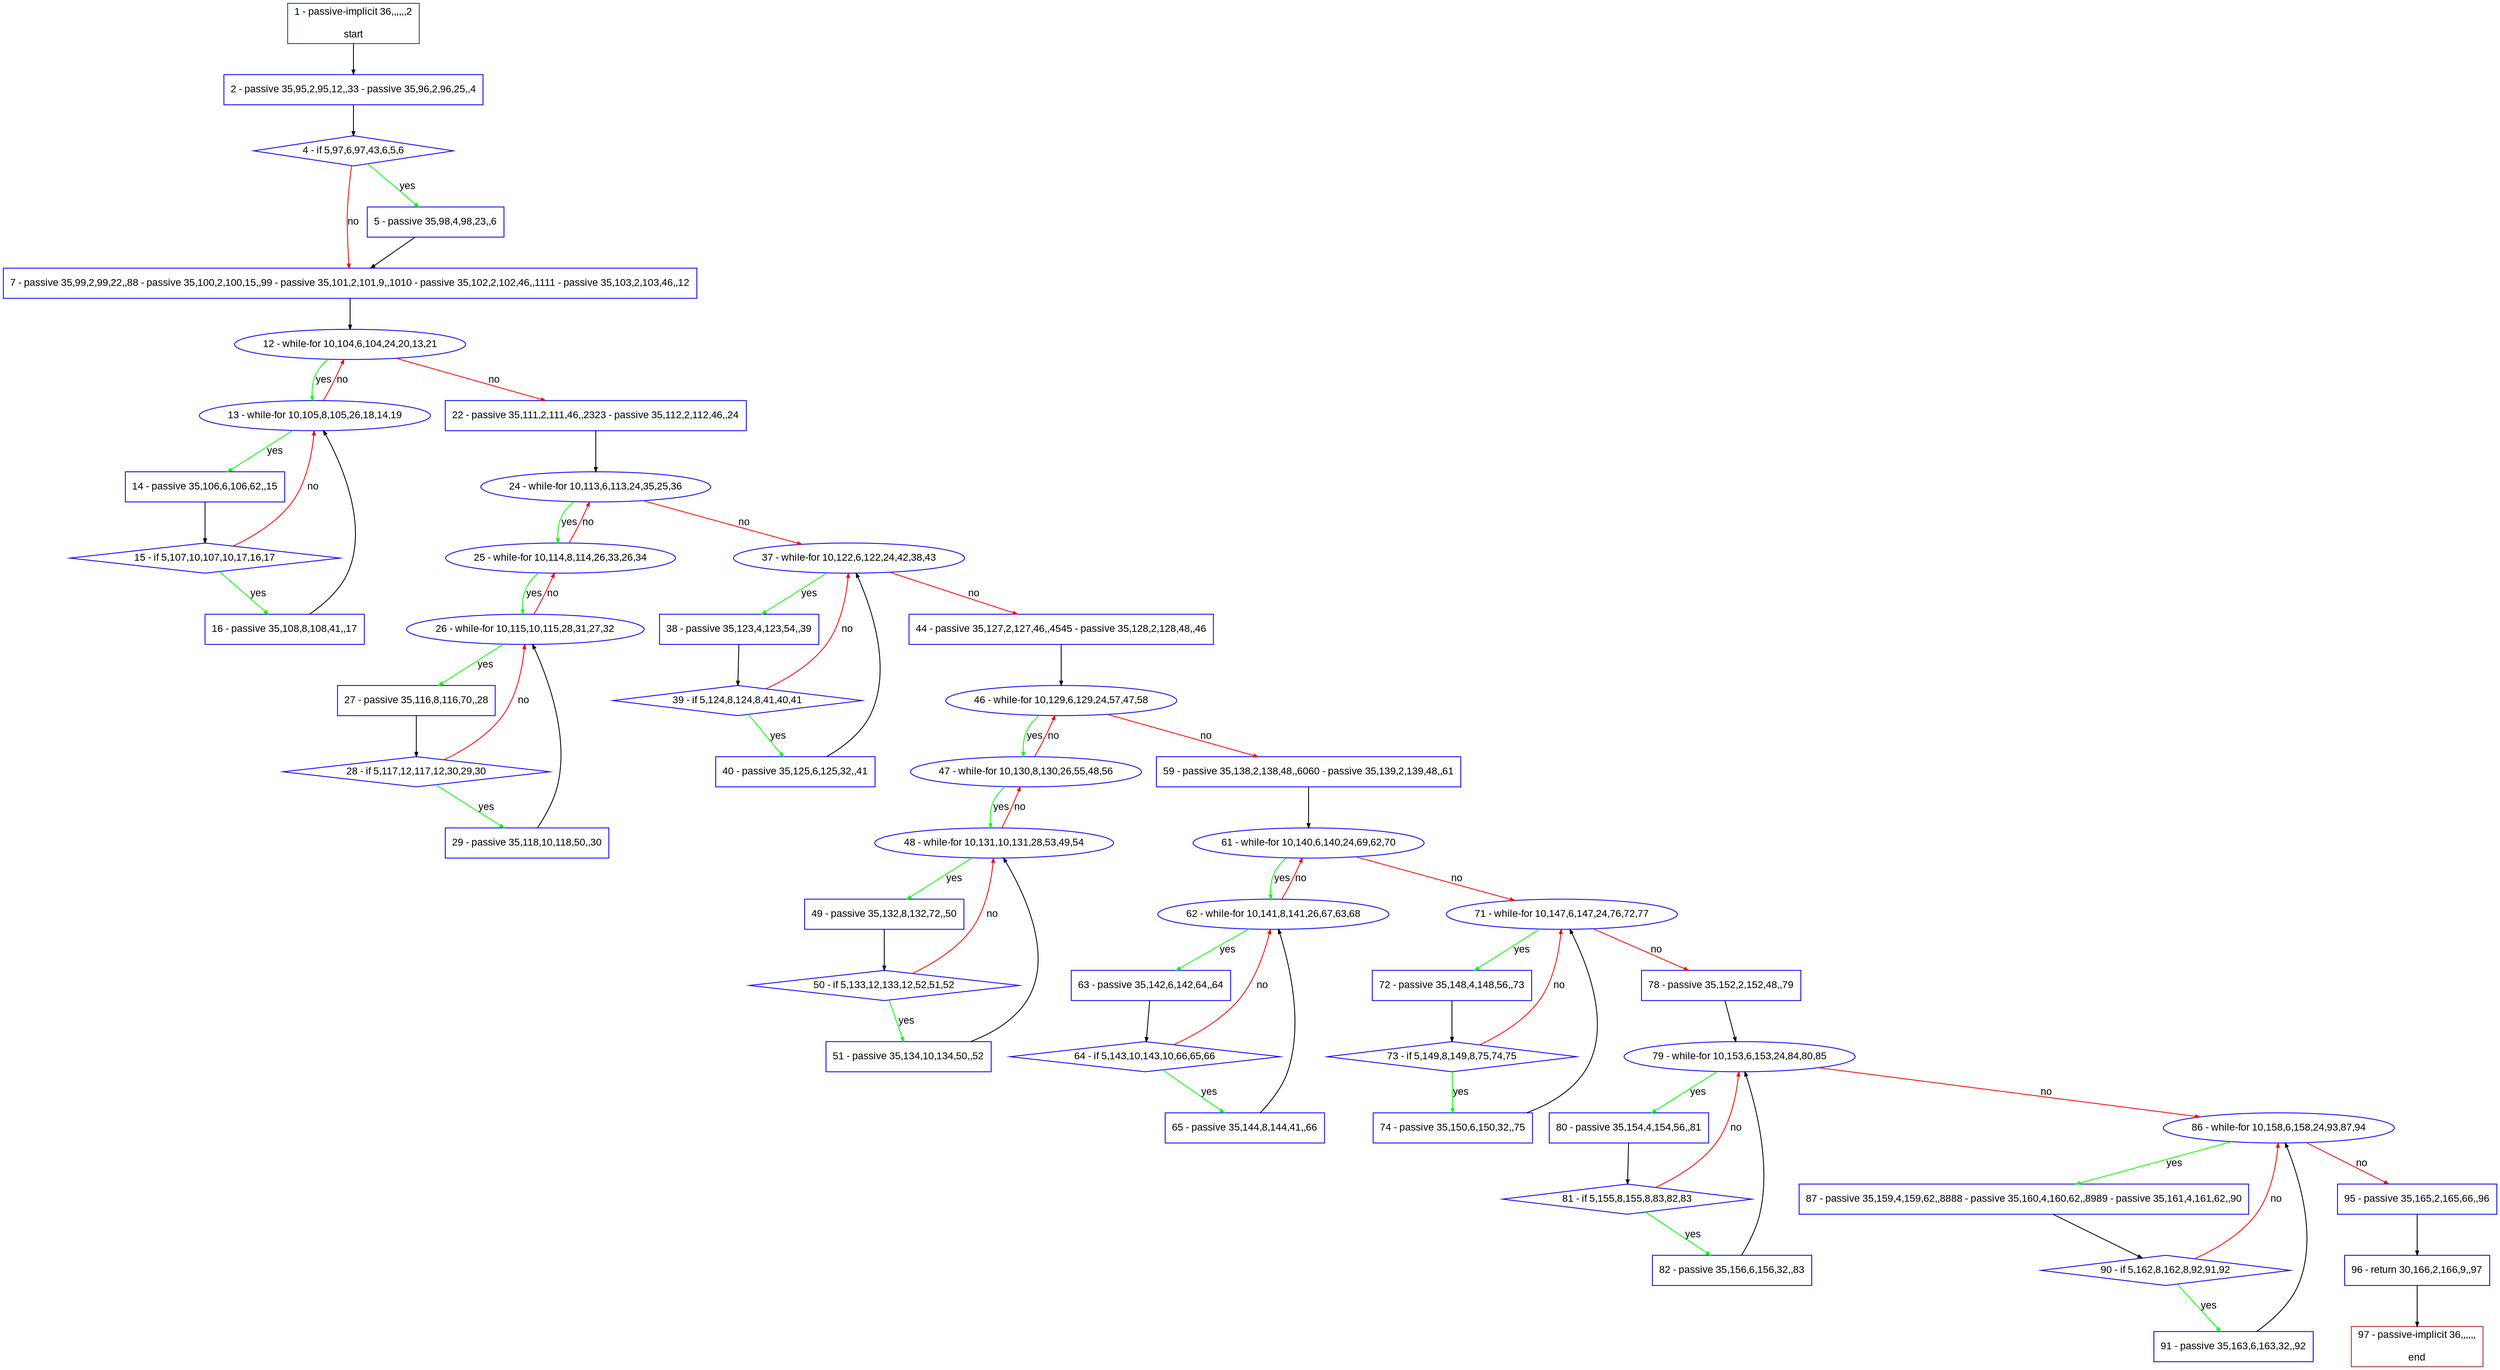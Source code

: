 digraph "" {
  graph [pack="true", label="", fontsize="12", packmode="clust", fontname="Arial", fillcolor="#FFFFCC", bgcolor="white", style="rounded,filled", compound="true"];
  node [node_initialized="no", label="", color="grey", fontsize="12", fillcolor="white", fontname="Arial", style="filled", shape="rectangle", compound="true", fixedsize="false"];
  edge [fontcolor="black", arrowhead="normal", arrowtail="none", arrowsize="0.5", ltail="", label="", color="black", fontsize="12", lhead="", fontname="Arial", dir="forward", compound="true"];
  __N1 [label="2 - passive 35,95,2,95,12,,33 - passive 35,96,2,96,25,,4", color="#0000ff", fillcolor="#ffffff", style="filled", shape="box"];
  __N2 [label="1 - passive-implicit 36,,,,,,2\n\nstart", color="#006400", fillcolor="#ffffff", style="filled", shape="box"];
  __N3 [label="4 - if 5,97,6,97,43,6,5,6", color="#0000ff", fillcolor="#ffffff", style="filled", shape="diamond"];
  __N4 [label="5 - passive 35,98,4,98,23,,6", color="#0000ff", fillcolor="#ffffff", style="filled", shape="box"];
  __N5 [label="7 - passive 35,99,2,99,22,,88 - passive 35,100,2,100,15,,99 - passive 35,101,2,101,9,,1010 - passive 35,102,2,102,46,,1111 - passive 35,103,2,103,46,,12", color="#0000ff", fillcolor="#ffffff", style="filled", shape="box"];
  __N6 [label="12 - while-for 10,104,6,104,24,20,13,21", color="#0000ff", fillcolor="#ffffff", style="filled", shape="oval"];
  __N7 [label="13 - while-for 10,105,8,105,26,18,14,19", color="#0000ff", fillcolor="#ffffff", style="filled", shape="oval"];
  __N8 [label="22 - passive 35,111,2,111,46,,2323 - passive 35,112,2,112,46,,24", color="#0000ff", fillcolor="#ffffff", style="filled", shape="box"];
  __N9 [label="14 - passive 35,106,6,106,62,,15", color="#0000ff", fillcolor="#ffffff", style="filled", shape="box"];
  __N10 [label="15 - if 5,107,10,107,10,17,16,17", color="#0000ff", fillcolor="#ffffff", style="filled", shape="diamond"];
  __N11 [label="16 - passive 35,108,8,108,41,,17", color="#0000ff", fillcolor="#ffffff", style="filled", shape="box"];
  __N12 [label="24 - while-for 10,113,6,113,24,35,25,36", color="#0000ff", fillcolor="#ffffff", style="filled", shape="oval"];
  __N13 [label="25 - while-for 10,114,8,114,26,33,26,34", color="#0000ff", fillcolor="#ffffff", style="filled", shape="oval"];
  __N14 [label="37 - while-for 10,122,6,122,24,42,38,43", color="#0000ff", fillcolor="#ffffff", style="filled", shape="oval"];
  __N15 [label="26 - while-for 10,115,10,115,28,31,27,32", color="#0000ff", fillcolor="#ffffff", style="filled", shape="oval"];
  __N16 [label="27 - passive 35,116,8,116,70,,28", color="#0000ff", fillcolor="#ffffff", style="filled", shape="box"];
  __N17 [label="28 - if 5,117,12,117,12,30,29,30", color="#0000ff", fillcolor="#ffffff", style="filled", shape="diamond"];
  __N18 [label="29 - passive 35,118,10,118,50,,30", color="#0000ff", fillcolor="#ffffff", style="filled", shape="box"];
  __N19 [label="38 - passive 35,123,4,123,54,,39", color="#0000ff", fillcolor="#ffffff", style="filled", shape="box"];
  __N20 [label="44 - passive 35,127,2,127,46,,4545 - passive 35,128,2,128,48,,46", color="#0000ff", fillcolor="#ffffff", style="filled", shape="box"];
  __N21 [label="39 - if 5,124,8,124,8,41,40,41", color="#0000ff", fillcolor="#ffffff", style="filled", shape="diamond"];
  __N22 [label="40 - passive 35,125,6,125,32,,41", color="#0000ff", fillcolor="#ffffff", style="filled", shape="box"];
  __N23 [label="46 - while-for 10,129,6,129,24,57,47,58", color="#0000ff", fillcolor="#ffffff", style="filled", shape="oval"];
  __N24 [label="47 - while-for 10,130,8,130,26,55,48,56", color="#0000ff", fillcolor="#ffffff", style="filled", shape="oval"];
  __N25 [label="59 - passive 35,138,2,138,48,,6060 - passive 35,139,2,139,48,,61", color="#0000ff", fillcolor="#ffffff", style="filled", shape="box"];
  __N26 [label="48 - while-for 10,131,10,131,28,53,49,54", color="#0000ff", fillcolor="#ffffff", style="filled", shape="oval"];
  __N27 [label="49 - passive 35,132,8,132,72,,50", color="#0000ff", fillcolor="#ffffff", style="filled", shape="box"];
  __N28 [label="50 - if 5,133,12,133,12,52,51,52", color="#0000ff", fillcolor="#ffffff", style="filled", shape="diamond"];
  __N29 [label="51 - passive 35,134,10,134,50,,52", color="#0000ff", fillcolor="#ffffff", style="filled", shape="box"];
  __N30 [label="61 - while-for 10,140,6,140,24,69,62,70", color="#0000ff", fillcolor="#ffffff", style="filled", shape="oval"];
  __N31 [label="62 - while-for 10,141,8,141,26,67,63,68", color="#0000ff", fillcolor="#ffffff", style="filled", shape="oval"];
  __N32 [label="71 - while-for 10,147,6,147,24,76,72,77", color="#0000ff", fillcolor="#ffffff", style="filled", shape="oval"];
  __N33 [label="63 - passive 35,142,6,142,64,,64", color="#0000ff", fillcolor="#ffffff", style="filled", shape="box"];
  __N34 [label="64 - if 5,143,10,143,10,66,65,66", color="#0000ff", fillcolor="#ffffff", style="filled", shape="diamond"];
  __N35 [label="65 - passive 35,144,8,144,41,,66", color="#0000ff", fillcolor="#ffffff", style="filled", shape="box"];
  __N36 [label="72 - passive 35,148,4,148,56,,73", color="#0000ff", fillcolor="#ffffff", style="filled", shape="box"];
  __N37 [label="78 - passive 35,152,2,152,48,,79", color="#0000ff", fillcolor="#ffffff", style="filled", shape="box"];
  __N38 [label="73 - if 5,149,8,149,8,75,74,75", color="#0000ff", fillcolor="#ffffff", style="filled", shape="diamond"];
  __N39 [label="74 - passive 35,150,6,150,32,,75", color="#0000ff", fillcolor="#ffffff", style="filled", shape="box"];
  __N40 [label="79 - while-for 10,153,6,153,24,84,80,85", color="#0000ff", fillcolor="#ffffff", style="filled", shape="oval"];
  __N41 [label="80 - passive 35,154,4,154,56,,81", color="#0000ff", fillcolor="#ffffff", style="filled", shape="box"];
  __N42 [label="86 - while-for 10,158,6,158,24,93,87,94", color="#0000ff", fillcolor="#ffffff", style="filled", shape="oval"];
  __N43 [label="81 - if 5,155,8,155,8,83,82,83", color="#0000ff", fillcolor="#ffffff", style="filled", shape="diamond"];
  __N44 [label="82 - passive 35,156,6,156,32,,83", color="#0000ff", fillcolor="#ffffff", style="filled", shape="box"];
  __N45 [label="87 - passive 35,159,4,159,62,,8888 - passive 35,160,4,160,62,,8989 - passive 35,161,4,161,62,,90", color="#0000ff", fillcolor="#ffffff", style="filled", shape="box"];
  __N46 [label="95 - passive 35,165,2,165,66,,96", color="#0000ff", fillcolor="#ffffff", style="filled", shape="box"];
  __N47 [label="90 - if 5,162,8,162,8,92,91,92", color="#0000ff", fillcolor="#ffffff", style="filled", shape="diamond"];
  __N48 [label="91 - passive 35,163,6,163,32,,92", color="#0000ff", fillcolor="#ffffff", style="filled", shape="box"];
  __N49 [label="96 - return 30,166,2,166,9,,97", color="#0000ff", fillcolor="#ffffff", style="filled", shape="box"];
  __N50 [label="97 - passive-implicit 36,,,,,,\n\nend", color="#a52a2a", fillcolor="#ffffff", style="filled", shape="box"];
  __N2 -> __N1 [arrowhead="normal", arrowtail="none", color="#000000", label="", dir="forward"];
  __N1 -> __N3 [arrowhead="normal", arrowtail="none", color="#000000", label="", dir="forward"];
  __N3 -> __N4 [arrowhead="normal", arrowtail="none", color="#00ff00", label="yes", dir="forward"];
  __N3 -> __N5 [arrowhead="normal", arrowtail="none", color="#ff0000", label="no", dir="forward"];
  __N4 -> __N5 [arrowhead="normal", arrowtail="none", color="#000000", label="", dir="forward"];
  __N5 -> __N6 [arrowhead="normal", arrowtail="none", color="#000000", label="", dir="forward"];
  __N6 -> __N7 [arrowhead="normal", arrowtail="none", color="#00ff00", label="yes", dir="forward"];
  __N7 -> __N6 [arrowhead="normal", arrowtail="none", color="#ff0000", label="no", dir="forward"];
  __N6 -> __N8 [arrowhead="normal", arrowtail="none", color="#ff0000", label="no", dir="forward"];
  __N7 -> __N9 [arrowhead="normal", arrowtail="none", color="#00ff00", label="yes", dir="forward"];
  __N9 -> __N10 [arrowhead="normal", arrowtail="none", color="#000000", label="", dir="forward"];
  __N10 -> __N7 [arrowhead="normal", arrowtail="none", color="#ff0000", label="no", dir="forward"];
  __N10 -> __N11 [arrowhead="normal", arrowtail="none", color="#00ff00", label="yes", dir="forward"];
  __N11 -> __N7 [arrowhead="normal", arrowtail="none", color="#000000", label="", dir="forward"];
  __N8 -> __N12 [arrowhead="normal", arrowtail="none", color="#000000", label="", dir="forward"];
  __N12 -> __N13 [arrowhead="normal", arrowtail="none", color="#00ff00", label="yes", dir="forward"];
  __N13 -> __N12 [arrowhead="normal", arrowtail="none", color="#ff0000", label="no", dir="forward"];
  __N12 -> __N14 [arrowhead="normal", arrowtail="none", color="#ff0000", label="no", dir="forward"];
  __N13 -> __N15 [arrowhead="normal", arrowtail="none", color="#00ff00", label="yes", dir="forward"];
  __N15 -> __N13 [arrowhead="normal", arrowtail="none", color="#ff0000", label="no", dir="forward"];
  __N15 -> __N16 [arrowhead="normal", arrowtail="none", color="#00ff00", label="yes", dir="forward"];
  __N16 -> __N17 [arrowhead="normal", arrowtail="none", color="#000000", label="", dir="forward"];
  __N17 -> __N15 [arrowhead="normal", arrowtail="none", color="#ff0000", label="no", dir="forward"];
  __N17 -> __N18 [arrowhead="normal", arrowtail="none", color="#00ff00", label="yes", dir="forward"];
  __N18 -> __N15 [arrowhead="normal", arrowtail="none", color="#000000", label="", dir="forward"];
  __N14 -> __N19 [arrowhead="normal", arrowtail="none", color="#00ff00", label="yes", dir="forward"];
  __N14 -> __N20 [arrowhead="normal", arrowtail="none", color="#ff0000", label="no", dir="forward"];
  __N19 -> __N21 [arrowhead="normal", arrowtail="none", color="#000000", label="", dir="forward"];
  __N21 -> __N14 [arrowhead="normal", arrowtail="none", color="#ff0000", label="no", dir="forward"];
  __N21 -> __N22 [arrowhead="normal", arrowtail="none", color="#00ff00", label="yes", dir="forward"];
  __N22 -> __N14 [arrowhead="normal", arrowtail="none", color="#000000", label="", dir="forward"];
  __N20 -> __N23 [arrowhead="normal", arrowtail="none", color="#000000", label="", dir="forward"];
  __N23 -> __N24 [arrowhead="normal", arrowtail="none", color="#00ff00", label="yes", dir="forward"];
  __N24 -> __N23 [arrowhead="normal", arrowtail="none", color="#ff0000", label="no", dir="forward"];
  __N23 -> __N25 [arrowhead="normal", arrowtail="none", color="#ff0000", label="no", dir="forward"];
  __N24 -> __N26 [arrowhead="normal", arrowtail="none", color="#00ff00", label="yes", dir="forward"];
  __N26 -> __N24 [arrowhead="normal", arrowtail="none", color="#ff0000", label="no", dir="forward"];
  __N26 -> __N27 [arrowhead="normal", arrowtail="none", color="#00ff00", label="yes", dir="forward"];
  __N27 -> __N28 [arrowhead="normal", arrowtail="none", color="#000000", label="", dir="forward"];
  __N28 -> __N26 [arrowhead="normal", arrowtail="none", color="#ff0000", label="no", dir="forward"];
  __N28 -> __N29 [arrowhead="normal", arrowtail="none", color="#00ff00", label="yes", dir="forward"];
  __N29 -> __N26 [arrowhead="normal", arrowtail="none", color="#000000", label="", dir="forward"];
  __N25 -> __N30 [arrowhead="normal", arrowtail="none", color="#000000", label="", dir="forward"];
  __N30 -> __N31 [arrowhead="normal", arrowtail="none", color="#00ff00", label="yes", dir="forward"];
  __N31 -> __N30 [arrowhead="normal", arrowtail="none", color="#ff0000", label="no", dir="forward"];
  __N30 -> __N32 [arrowhead="normal", arrowtail="none", color="#ff0000", label="no", dir="forward"];
  __N31 -> __N33 [arrowhead="normal", arrowtail="none", color="#00ff00", label="yes", dir="forward"];
  __N33 -> __N34 [arrowhead="normal", arrowtail="none", color="#000000", label="", dir="forward"];
  __N34 -> __N31 [arrowhead="normal", arrowtail="none", color="#ff0000", label="no", dir="forward"];
  __N34 -> __N35 [arrowhead="normal", arrowtail="none", color="#00ff00", label="yes", dir="forward"];
  __N35 -> __N31 [arrowhead="normal", arrowtail="none", color="#000000", label="", dir="forward"];
  __N32 -> __N36 [arrowhead="normal", arrowtail="none", color="#00ff00", label="yes", dir="forward"];
  __N32 -> __N37 [arrowhead="normal", arrowtail="none", color="#ff0000", label="no", dir="forward"];
  __N36 -> __N38 [arrowhead="normal", arrowtail="none", color="#000000", label="", dir="forward"];
  __N38 -> __N32 [arrowhead="normal", arrowtail="none", color="#ff0000", label="no", dir="forward"];
  __N38 -> __N39 [arrowhead="normal", arrowtail="none", color="#00ff00", label="yes", dir="forward"];
  __N39 -> __N32 [arrowhead="normal", arrowtail="none", color="#000000", label="", dir="forward"];
  __N37 -> __N40 [arrowhead="normal", arrowtail="none", color="#000000", label="", dir="forward"];
  __N40 -> __N41 [arrowhead="normal", arrowtail="none", color="#00ff00", label="yes", dir="forward"];
  __N40 -> __N42 [arrowhead="normal", arrowtail="none", color="#ff0000", label="no", dir="forward"];
  __N41 -> __N43 [arrowhead="normal", arrowtail="none", color="#000000", label="", dir="forward"];
  __N43 -> __N40 [arrowhead="normal", arrowtail="none", color="#ff0000", label="no", dir="forward"];
  __N43 -> __N44 [arrowhead="normal", arrowtail="none", color="#00ff00", label="yes", dir="forward"];
  __N44 -> __N40 [arrowhead="normal", arrowtail="none", color="#000000", label="", dir="forward"];
  __N42 -> __N45 [arrowhead="normal", arrowtail="none", color="#00ff00", label="yes", dir="forward"];
  __N42 -> __N46 [arrowhead="normal", arrowtail="none", color="#ff0000", label="no", dir="forward"];
  __N45 -> __N47 [arrowhead="normal", arrowtail="none", color="#000000", label="", dir="forward"];
  __N47 -> __N42 [arrowhead="normal", arrowtail="none", color="#ff0000", label="no", dir="forward"];
  __N47 -> __N48 [arrowhead="normal", arrowtail="none", color="#00ff00", label="yes", dir="forward"];
  __N48 -> __N42 [arrowhead="normal", arrowtail="none", color="#000000", label="", dir="forward"];
  __N46 -> __N49 [arrowhead="normal", arrowtail="none", color="#000000", label="", dir="forward"];
  __N49 -> __N50 [arrowhead="normal", arrowtail="none", color="#000000", label="", dir="forward"];
}
